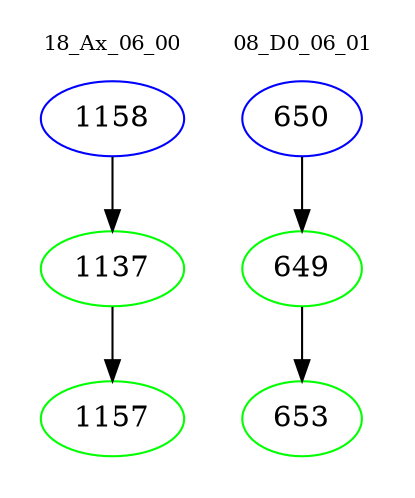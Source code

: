 digraph{
subgraph cluster_0 {
color = white
label = "18_Ax_06_00";
fontsize=10;
T0_1158 [label="1158", color="blue"]
T0_1158 -> T0_1137 [color="black"]
T0_1137 [label="1137", color="green"]
T0_1137 -> T0_1157 [color="black"]
T0_1157 [label="1157", color="green"]
}
subgraph cluster_1 {
color = white
label = "08_D0_06_01";
fontsize=10;
T1_650 [label="650", color="blue"]
T1_650 -> T1_649 [color="black"]
T1_649 [label="649", color="green"]
T1_649 -> T1_653 [color="black"]
T1_653 [label="653", color="green"]
}
}
